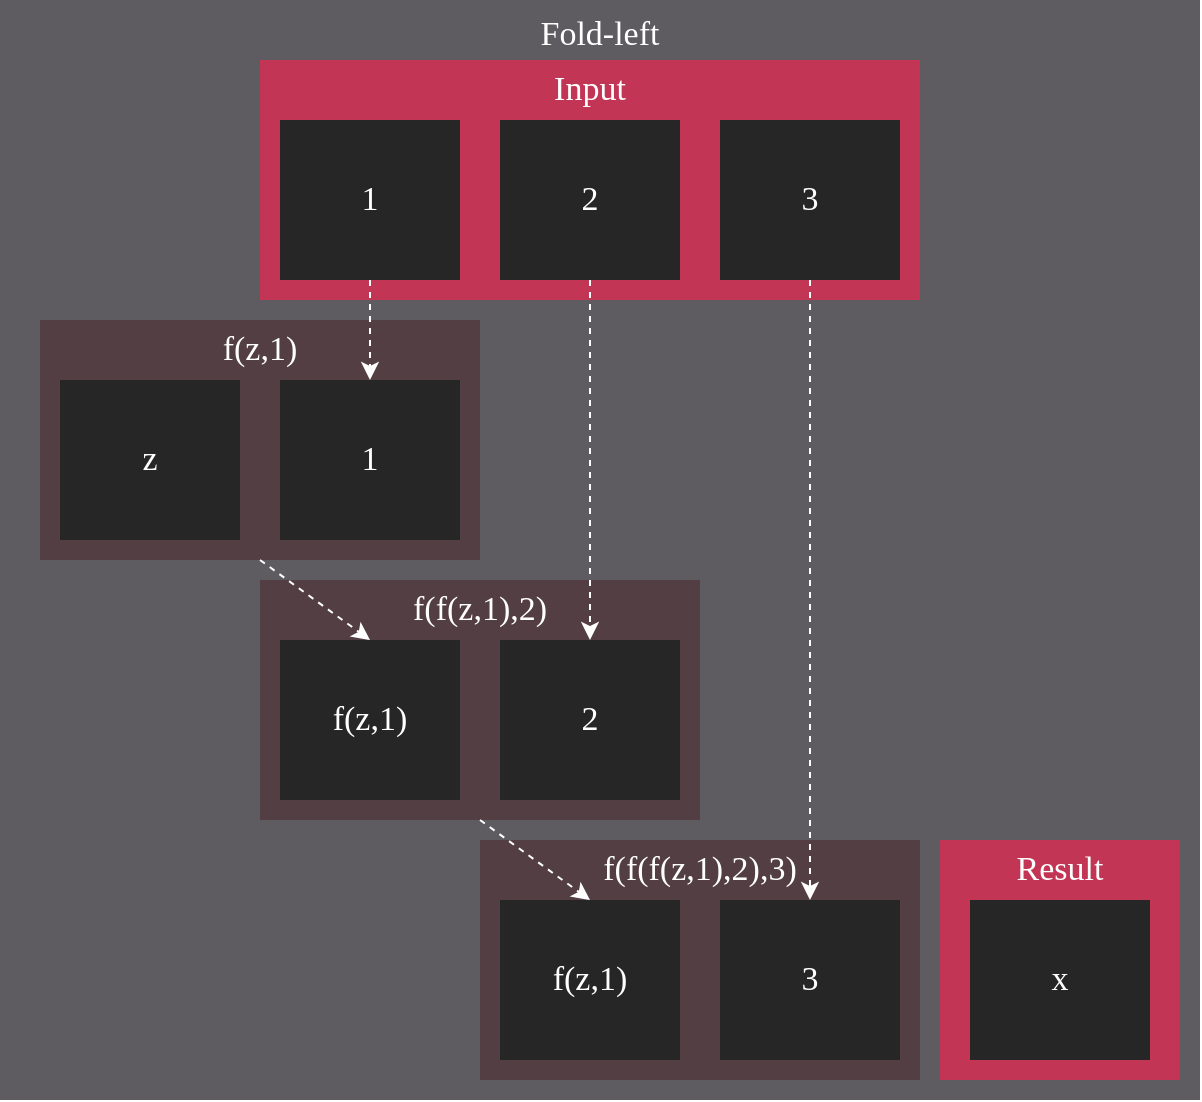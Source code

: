 <mxfile>
    <diagram id="zBbb_w2fufU70cdOGtND" name="1 oldal">
        <mxGraphModel dx="266" dy="659" grid="1" gridSize="10" guides="1" tooltips="1" connect="1" arrows="1" fold="1" page="0" pageScale="1" pageWidth="660" pageHeight="610" background="none" math="0" shadow="0">
            <root>
                <mxCell id="0"/>
                <mxCell id="1" parent="0"/>
                <mxCell id="2" value="" style="rounded=0;whiteSpace=wrap;html=1;fillColor=#5E5B61;fontColor=#FFFFFF;strokeColor=none;spacing=0;" parent="1" vertex="1">
                    <mxGeometry width="600" height="550" as="geometry"/>
                </mxCell>
                <mxCell id="3" value="Fold-left" style="text;strokeColor=none;fillColor=none;align=center;verticalAlign=middle;rounded=0;fontFamily=klavika;fontSize=17;fontColor=#FFFFFF;" parent="1" vertex="1">
                    <mxGeometry x="270" width="60" height="30" as="geometry"/>
                </mxCell>
                <mxCell id="5" value="" style="rounded=0;whiteSpace=wrap;html=1;fillColor=#C23555;fontColor=#FFFFFF;strokeColor=none;" vertex="1" parent="1">
                    <mxGeometry x="130" y="30" width="330" height="120" as="geometry"/>
                </mxCell>
                <mxCell id="6" value="&lt;font face=&quot;Klavika&quot; style=&quot;font-size: 17px;&quot;&gt;Input&lt;/font&gt;" style="text;html=1;strokeColor=none;fillColor=none;align=center;verticalAlign=middle;whiteSpace=wrap;rounded=0;fontSize=17;fontColor=#FFFFFF;" vertex="1" parent="1">
                    <mxGeometry x="265" y="30" width="60" height="30" as="geometry"/>
                </mxCell>
                <mxCell id="107" value="" style="rounded=0;whiteSpace=wrap;html=1;fillColor=#262626;fontColor=#FFFFFF;strokeColor=none;" vertex="1" parent="1">
                    <mxGeometry x="360" y="60" width="90" height="80" as="geometry"/>
                </mxCell>
                <mxCell id="141" value="" style="rounded=0;whiteSpace=wrap;html=1;fillColor=#262626;fontColor=#FFFFFF;strokeColor=none;" vertex="1" parent="1">
                    <mxGeometry x="250" y="60" width="90" height="80" as="geometry"/>
                </mxCell>
                <mxCell id="143" value="" style="rounded=0;whiteSpace=wrap;html=1;fillColor=#523E43;fontColor=#FFFFFF;strokeColor=none;" vertex="1" parent="1">
                    <mxGeometry x="20" y="160" width="220" height="120" as="geometry"/>
                </mxCell>
                <mxCell id="142" value="" style="rounded=0;whiteSpace=wrap;html=1;fillColor=#262626;fontColor=#FFFFFF;strokeColor=none;" vertex="1" parent="1">
                    <mxGeometry x="140" y="60" width="90" height="80" as="geometry"/>
                </mxCell>
                <mxCell id="145" value="3" style="text;html=1;strokeColor=none;fillColor=none;align=center;verticalAlign=middle;whiteSpace=wrap;rounded=0;fontFamily=Klavika;fontSize=17;fontColor=#FFFFFF;" vertex="1" parent="1">
                    <mxGeometry x="375" y="85" width="60" height="30" as="geometry"/>
                </mxCell>
                <mxCell id="146" value="2" style="text;html=1;strokeColor=none;fillColor=none;align=center;verticalAlign=middle;whiteSpace=wrap;rounded=0;fontFamily=Klavika;fontSize=17;fontColor=#FFFFFF;" vertex="1" parent="1">
                    <mxGeometry x="265" y="85" width="60" height="30" as="geometry"/>
                </mxCell>
                <mxCell id="147" value="1" style="text;html=1;strokeColor=none;fillColor=none;align=center;verticalAlign=middle;whiteSpace=wrap;rounded=0;fontFamily=Klavika;fontSize=17;fontColor=#FFFFFF;" vertex="1" parent="1">
                    <mxGeometry x="155" y="85" width="60" height="30" as="geometry"/>
                </mxCell>
                <mxCell id="284" value="" style="rounded=0;whiteSpace=wrap;html=1;fillColor=#262626;fontColor=#FFFFFF;strokeColor=none;" vertex="1" parent="1">
                    <mxGeometry x="30" y="190" width="90" height="80" as="geometry"/>
                </mxCell>
                <mxCell id="285" value="z" style="text;html=1;strokeColor=none;fillColor=none;align=center;verticalAlign=middle;whiteSpace=wrap;rounded=0;fontFamily=Klavika;fontSize=17;fontColor=#FFFFFF;" vertex="1" parent="1">
                    <mxGeometry x="45" y="215" width="60" height="30" as="geometry"/>
                </mxCell>
                <mxCell id="288" value="" style="rounded=0;whiteSpace=wrap;html=1;fillColor=#262626;fontColor=#FFFFFF;strokeColor=none;" vertex="1" parent="1">
                    <mxGeometry x="140" y="190" width="90" height="80" as="geometry"/>
                </mxCell>
                <mxCell id="289" value="1" style="text;html=1;strokeColor=none;fillColor=none;align=center;verticalAlign=middle;whiteSpace=wrap;rounded=0;fontFamily=Klavika;fontSize=17;fontColor=#FFFFFF;" vertex="1" parent="1">
                    <mxGeometry x="155" y="215" width="60" height="30" as="geometry"/>
                </mxCell>
                <mxCell id="290" value="&lt;font face=&quot;Klavika&quot; style=&quot;font-size: 17px;&quot;&gt;f(z,1)&lt;/font&gt;" style="text;html=1;strokeColor=none;fillColor=none;align=center;verticalAlign=middle;whiteSpace=wrap;rounded=0;fontSize=17;fontColor=#FFFFFF;" vertex="1" parent="1">
                    <mxGeometry x="100" y="160" width="60" height="30" as="geometry"/>
                </mxCell>
                <mxCell id="291" value="" style="endArrow=classic;html=1;dashed=1;strokeColor=#FFFFFF;fontColor=#FFFFFF;entryX=0.5;entryY=0;entryDx=0;entryDy=0;exitX=0.5;exitY=1;exitDx=0;exitDy=0;" edge="1" parent="1" source="142" target="288">
                    <mxGeometry width="50" height="50" relative="1" as="geometry">
                        <mxPoint x="184.5" y="140" as="sourcePoint"/>
                        <mxPoint x="185" y="180" as="targetPoint"/>
                    </mxGeometry>
                </mxCell>
                <mxCell id="292" value="" style="rounded=0;whiteSpace=wrap;html=1;fillColor=#523E43;fontColor=#FFFFFF;strokeColor=none;" vertex="1" parent="1">
                    <mxGeometry x="130" y="290" width="220" height="120" as="geometry"/>
                </mxCell>
                <mxCell id="293" value="" style="rounded=0;whiteSpace=wrap;html=1;fillColor=#262626;fontColor=#FFFFFF;strokeColor=none;" vertex="1" parent="1">
                    <mxGeometry x="140" y="320" width="90" height="80" as="geometry"/>
                </mxCell>
                <mxCell id="294" value="f(z,1)" style="text;html=1;strokeColor=none;fillColor=none;align=center;verticalAlign=middle;whiteSpace=wrap;rounded=0;fontFamily=Klavika;fontSize=17;fontColor=#FFFFFF;" vertex="1" parent="1">
                    <mxGeometry x="155" y="345" width="60" height="30" as="geometry"/>
                </mxCell>
                <mxCell id="295" value="" style="rounded=0;whiteSpace=wrap;html=1;fillColor=#262626;fontColor=#FFFFFF;strokeColor=none;" vertex="1" parent="1">
                    <mxGeometry x="250" y="320" width="90" height="80" as="geometry"/>
                </mxCell>
                <mxCell id="296" value="2" style="text;html=1;strokeColor=none;fillColor=none;align=center;verticalAlign=middle;whiteSpace=wrap;rounded=0;fontFamily=Klavika;fontSize=17;fontColor=#FFFFFF;" vertex="1" parent="1">
                    <mxGeometry x="265" y="345" width="60" height="30" as="geometry"/>
                </mxCell>
                <mxCell id="297" value="&lt;font face=&quot;Klavika&quot; style=&quot;font-size: 17px;&quot;&gt;f(f(z,1),2)&lt;/font&gt;" style="text;html=1;strokeColor=none;fillColor=none;align=center;verticalAlign=middle;whiteSpace=wrap;rounded=0;fontSize=17;fontColor=#FFFFFF;" vertex="1" parent="1">
                    <mxGeometry x="210" y="290" width="60" height="30" as="geometry"/>
                </mxCell>
                <mxCell id="298" value="" style="endArrow=classic;html=1;dashed=1;strokeColor=#FFFFFF;fontColor=#FFFFFF;entryX=0.5;entryY=0;entryDx=0;entryDy=0;exitX=0.5;exitY=1;exitDx=0;exitDy=0;" edge="1" parent="1" source="141" target="295">
                    <mxGeometry width="50" height="50" relative="1" as="geometry">
                        <mxPoint x="194.5" y="150" as="sourcePoint"/>
                        <mxPoint x="195" y="200" as="targetPoint"/>
                    </mxGeometry>
                </mxCell>
                <mxCell id="299" value="" style="rounded=0;whiteSpace=wrap;html=1;fillColor=#523E43;fontColor=#FFFFFF;strokeColor=none;" vertex="1" parent="1">
                    <mxGeometry x="240" y="420" width="220" height="120" as="geometry"/>
                </mxCell>
                <mxCell id="300" value="" style="rounded=0;whiteSpace=wrap;html=1;fillColor=#262626;fontColor=#FFFFFF;strokeColor=none;" vertex="1" parent="1">
                    <mxGeometry x="250" y="450" width="90" height="80" as="geometry"/>
                </mxCell>
                <mxCell id="301" value="f(z,1)" style="text;html=1;strokeColor=none;fillColor=none;align=center;verticalAlign=middle;whiteSpace=wrap;rounded=0;fontFamily=Klavika;fontSize=17;fontColor=#FFFFFF;" vertex="1" parent="1">
                    <mxGeometry x="265" y="475" width="60" height="30" as="geometry"/>
                </mxCell>
                <mxCell id="302" value="" style="rounded=0;whiteSpace=wrap;html=1;fillColor=#262626;fontColor=#FFFFFF;strokeColor=none;" vertex="1" parent="1">
                    <mxGeometry x="360" y="450" width="90" height="80" as="geometry"/>
                </mxCell>
                <mxCell id="303" value="3" style="text;html=1;strokeColor=none;fillColor=none;align=center;verticalAlign=middle;whiteSpace=wrap;rounded=0;fontFamily=Klavika;fontSize=17;fontColor=#FFFFFF;" vertex="1" parent="1">
                    <mxGeometry x="375" y="475" width="60" height="30" as="geometry"/>
                </mxCell>
                <mxCell id="304" value="&lt;font face=&quot;Klavika&quot; style=&quot;font-size: 17px;&quot;&gt;f(f(f(z,1),2),3)&lt;br&gt;&lt;/font&gt;" style="text;html=1;strokeColor=none;fillColor=none;align=center;verticalAlign=middle;whiteSpace=wrap;rounded=0;fontSize=17;fontColor=#FFFFFF;" vertex="1" parent="1">
                    <mxGeometry x="320" y="420" width="60" height="30" as="geometry"/>
                </mxCell>
                <mxCell id="305" value="" style="endArrow=classic;html=1;dashed=1;strokeColor=#FFFFFF;fontColor=#FFFFFF;entryX=0.5;entryY=0;entryDx=0;entryDy=0;exitX=0.5;exitY=1;exitDx=0;exitDy=0;" edge="1" parent="1" source="107" target="302">
                    <mxGeometry width="50" height="50" relative="1" as="geometry">
                        <mxPoint x="305" y="150" as="sourcePoint"/>
                        <mxPoint x="305" y="330" as="targetPoint"/>
                    </mxGeometry>
                </mxCell>
                <mxCell id="306" value="" style="endArrow=classic;html=1;dashed=1;strokeColor=#FFFFFF;fontColor=#FFFFFF;entryX=0.5;entryY=0;entryDx=0;entryDy=0;exitX=0.5;exitY=1;exitDx=0;exitDy=0;" edge="1" parent="1" source="143" target="293">
                    <mxGeometry width="50" height="50" relative="1" as="geometry">
                        <mxPoint x="195" y="150" as="sourcePoint"/>
                        <mxPoint x="195" y="200" as="targetPoint"/>
                    </mxGeometry>
                </mxCell>
                <mxCell id="308" value="" style="endArrow=classic;html=1;dashed=1;strokeColor=#FFFFFF;fontColor=#FFFFFF;entryX=0.5;entryY=0;entryDx=0;entryDy=0;exitX=0.5;exitY=1;exitDx=0;exitDy=0;" edge="1" parent="1" source="292" target="300">
                    <mxGeometry width="50" height="50" relative="1" as="geometry">
                        <mxPoint x="140" y="290" as="sourcePoint"/>
                        <mxPoint x="195" y="330" as="targetPoint"/>
                    </mxGeometry>
                </mxCell>
                <mxCell id="310" value="" style="rounded=0;whiteSpace=wrap;html=1;fillColor=#C23555;fontColor=#FFFFFF;strokeColor=none;" vertex="1" parent="1">
                    <mxGeometry x="470" y="420" width="120" height="120" as="geometry"/>
                </mxCell>
                <mxCell id="311" value="&lt;font face=&quot;Klavika&quot; style=&quot;font-size: 17px;&quot;&gt;Result&lt;/font&gt;" style="text;html=1;strokeColor=none;fillColor=none;align=center;verticalAlign=middle;whiteSpace=wrap;rounded=0;fontSize=17;fontColor=#FFFFFF;" vertex="1" parent="1">
                    <mxGeometry x="500" y="420" width="60" height="30" as="geometry"/>
                </mxCell>
                <mxCell id="312" value="" style="rounded=0;whiteSpace=wrap;html=1;fillColor=#262626;fontColor=#FFFFFF;strokeColor=none;" vertex="1" parent="1">
                    <mxGeometry x="485" y="450" width="90" height="80" as="geometry"/>
                </mxCell>
                <mxCell id="313" value="x" style="text;html=1;strokeColor=none;fillColor=none;align=center;verticalAlign=middle;whiteSpace=wrap;rounded=0;fontFamily=Klavika;fontSize=17;fontColor=#FFFFFF;" vertex="1" parent="1">
                    <mxGeometry x="500" y="475" width="60" height="30" as="geometry"/>
                </mxCell>
            </root>
        </mxGraphModel>
    </diagram>
</mxfile>